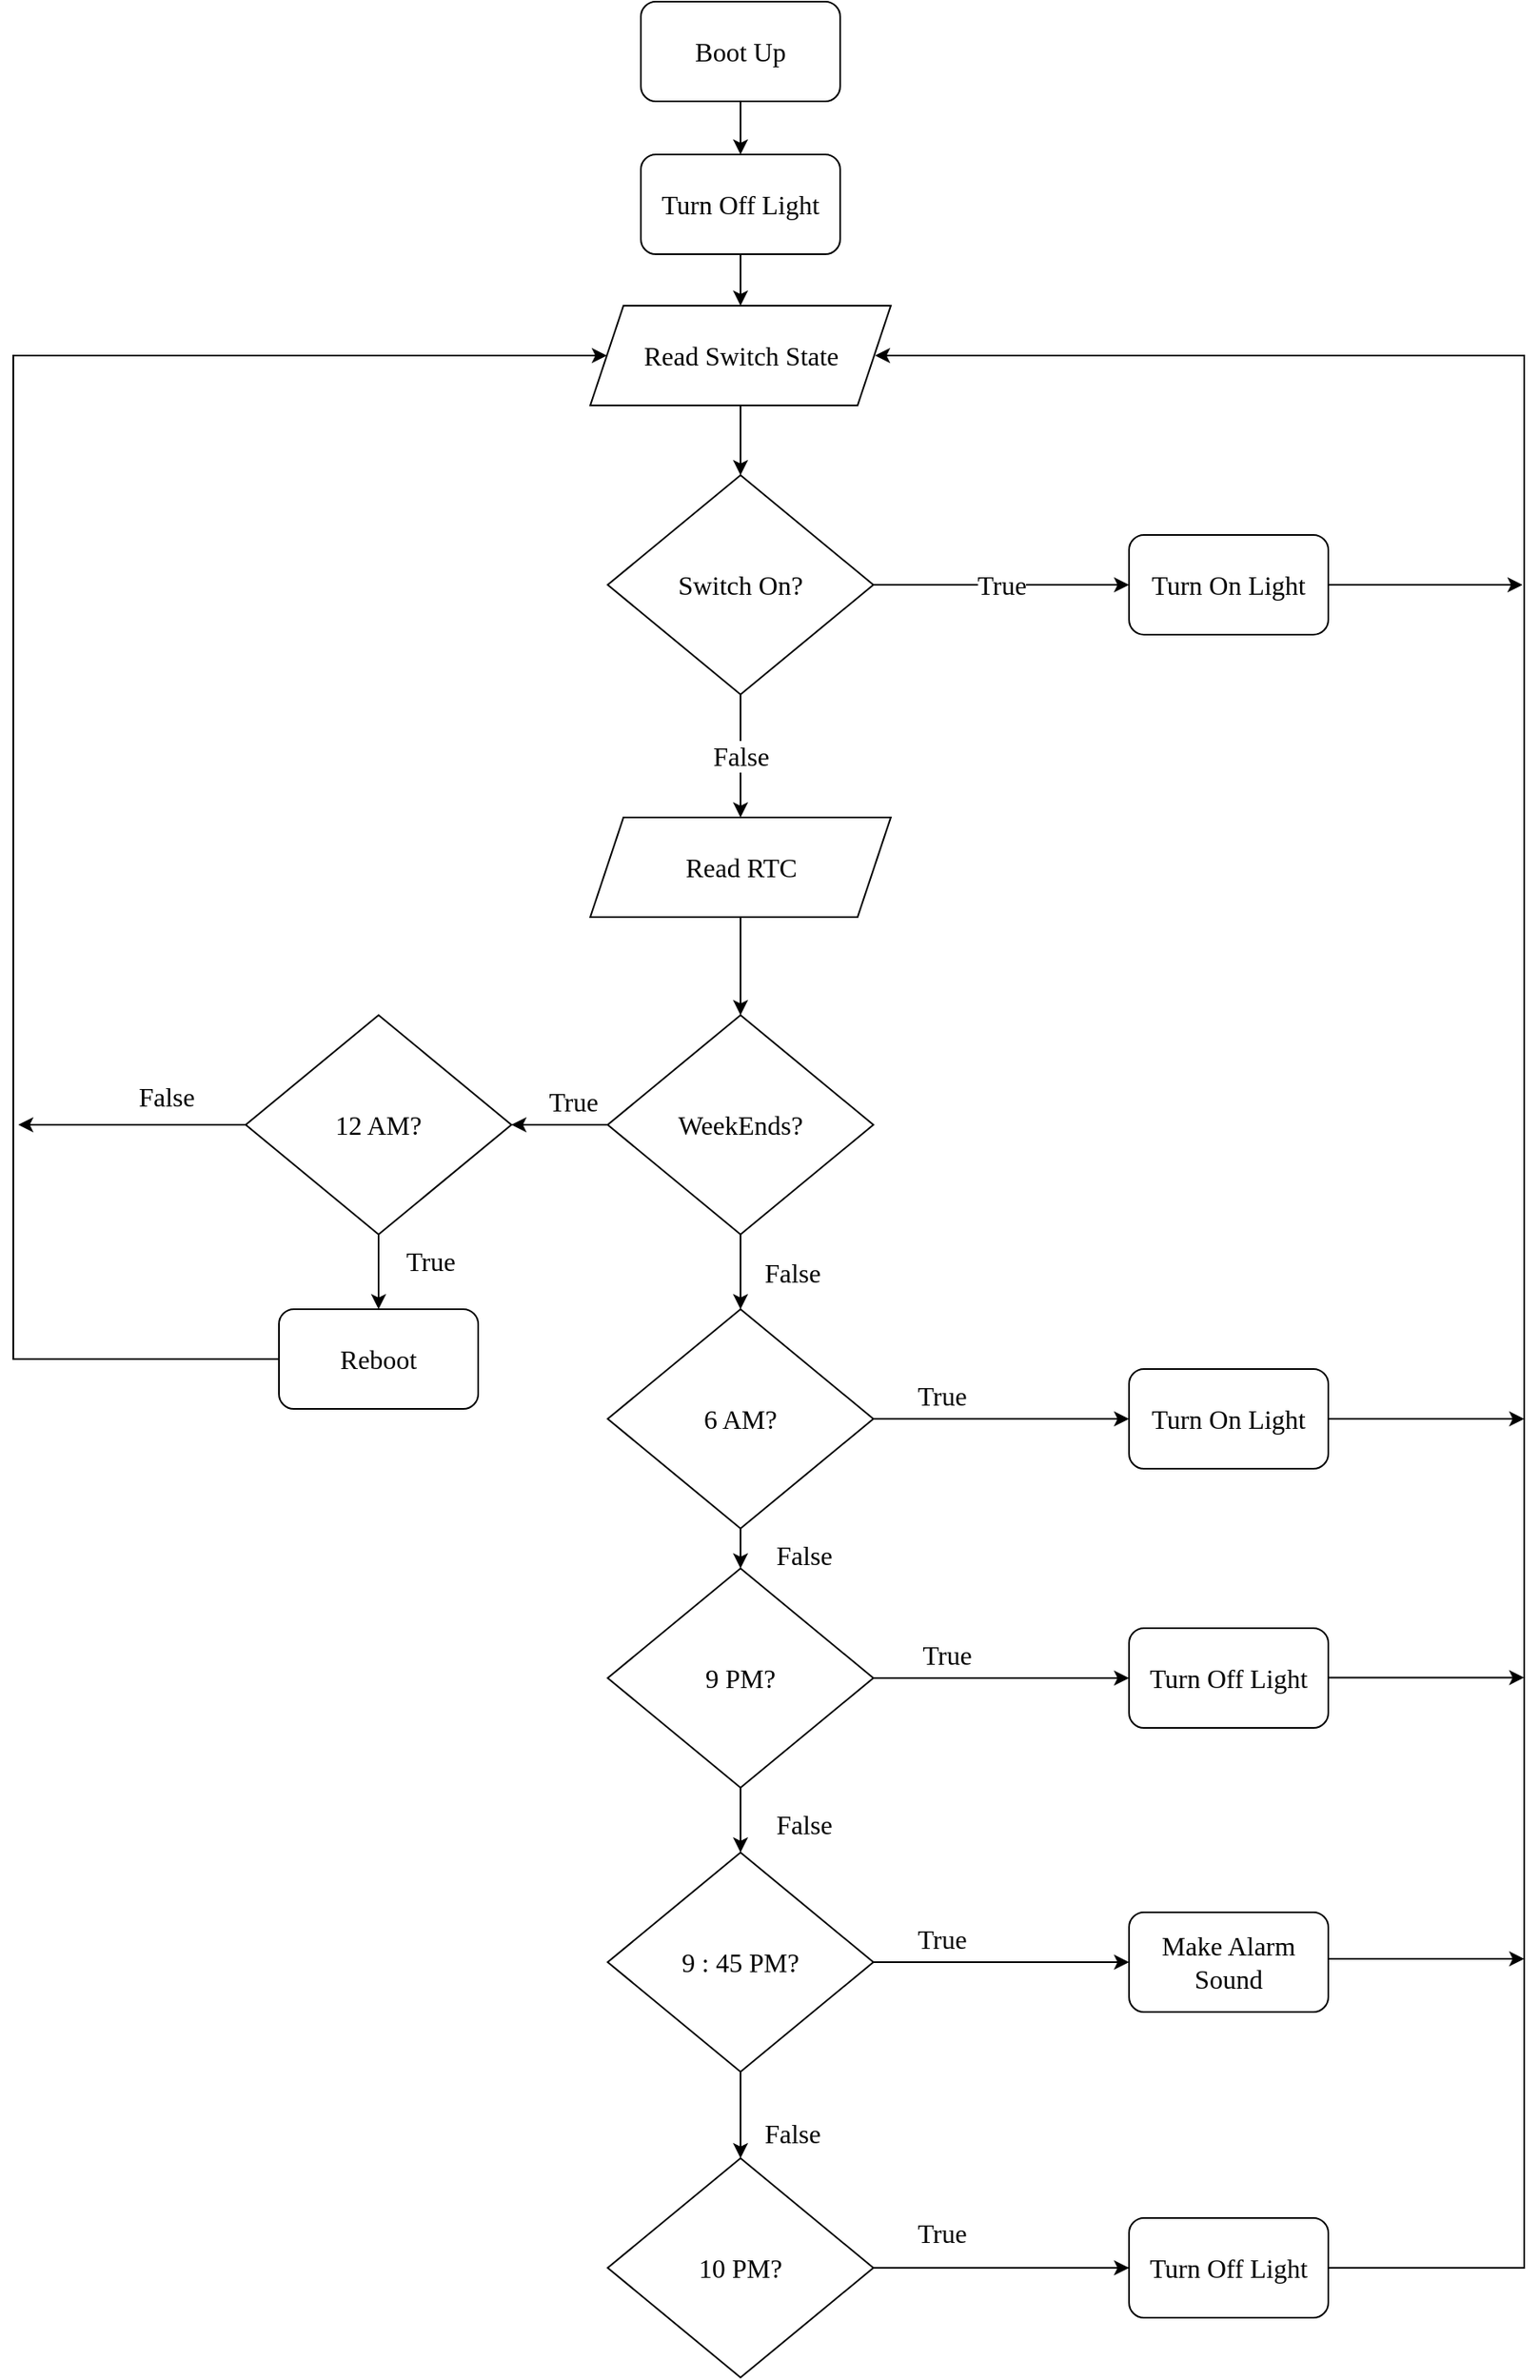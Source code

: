 <mxfile version="20.6.1" type="device"><diagram id="6D2DQTMwo26MbjKN-TZ1" name="Page-1"><mxGraphModel dx="1221" dy="655" grid="0" gridSize="10" guides="1" tooltips="1" connect="1" arrows="1" fold="1" page="1" pageScale="1" pageWidth="1654" pageHeight="1169" math="0" shadow="0"><root><mxCell id="0"/><mxCell id="1" parent="0"/><mxCell id="pt9q1No_ipPdQukrT2KM-121" style="edgeStyle=orthogonalEdgeStyle;rounded=0;orthogonalLoop=1;jettySize=auto;html=1;exitX=0.5;exitY=1;exitDx=0;exitDy=0;fontFamily=Georgia;fontSize=16;" parent="1" source="pt9q1No_ipPdQukrT2KM-7" target="pt9q1No_ipPdQukrT2KM-120" edge="1"><mxGeometry relative="1" as="geometry"/></mxCell><mxCell id="pt9q1No_ipPdQukrT2KM-7" value="&lt;h4 style=&quot;font-size: 16px;&quot;&gt;&lt;span style=&quot;font-weight: normal;&quot;&gt;Boot Up&lt;/span&gt;&lt;/h4&gt;" style="rounded=1;whiteSpace=wrap;html=1;fontFamily=Georgia;fontSize=16;" parent="1" vertex="1"><mxGeometry x="542" y="12" width="120" height="60" as="geometry"/></mxCell><mxCell id="pt9q1No_ipPdQukrT2KM-66" style="edgeStyle=orthogonalEdgeStyle;rounded=0;orthogonalLoop=1;jettySize=auto;html=1;fontFamily=Georgia;fontSize=16;" parent="1" source="pt9q1No_ipPdQukrT2KM-21" target="pt9q1No_ipPdQukrT2KM-65" edge="1"><mxGeometry relative="1" as="geometry"/></mxCell><mxCell id="pt9q1No_ipPdQukrT2KM-21" value="Read Switch State" style="shape=parallelogram;perimeter=parallelogramPerimeter;whiteSpace=wrap;html=1;fixedSize=1;fontFamily=Georgia;fontSize=16;" parent="1" vertex="1"><mxGeometry x="511.5" y="195" width="181" height="60" as="geometry"/></mxCell><mxCell id="pt9q1No_ipPdQukrT2KM-132" style="edgeStyle=orthogonalEdgeStyle;rounded=0;orthogonalLoop=1;jettySize=auto;html=1;exitX=1;exitY=0.5;exitDx=0;exitDy=0;fontFamily=Georgia;fontSize=16;" parent="1" source="pt9q1No_ipPdQukrT2KM-44" edge="1"><mxGeometry relative="1" as="geometry"><mxPoint x="1073" y="363" as="targetPoint"/></mxGeometry></mxCell><mxCell id="pt9q1No_ipPdQukrT2KM-44" value="Turn On Light" style="rounded=1;whiteSpace=wrap;html=1;fontFamily=Georgia;fontSize=16;" parent="1" vertex="1"><mxGeometry x="836" y="333" width="120" height="60" as="geometry"/></mxCell><mxCell id="pt9q1No_ipPdQukrT2KM-67" value="True" style="edgeStyle=orthogonalEdgeStyle;rounded=0;orthogonalLoop=1;jettySize=auto;html=1;entryX=0;entryY=0.5;entryDx=0;entryDy=0;fontFamily=Georgia;fontSize=16;" parent="1" source="pt9q1No_ipPdQukrT2KM-65" target="pt9q1No_ipPdQukrT2KM-44" edge="1"><mxGeometry relative="1" as="geometry"/></mxCell><mxCell id="pt9q1No_ipPdQukrT2KM-78" value="False" style="edgeStyle=orthogonalEdgeStyle;rounded=0;orthogonalLoop=1;jettySize=auto;html=1;entryX=0.5;entryY=0;entryDx=0;entryDy=0;fontFamily=Georgia;fontSize=16;" parent="1" source="pt9q1No_ipPdQukrT2KM-65" target="pt9q1No_ipPdQukrT2KM-70" edge="1"><mxGeometry relative="1" as="geometry"/></mxCell><mxCell id="pt9q1No_ipPdQukrT2KM-65" value="Switch On?" style="rhombus;whiteSpace=wrap;html=1;fontFamily=Georgia;fontSize=16;" parent="1" vertex="1"><mxGeometry x="522" y="297" width="160" height="132" as="geometry"/></mxCell><mxCell id="pt9q1No_ipPdQukrT2KM-75" style="edgeStyle=orthogonalEdgeStyle;rounded=0;orthogonalLoop=1;jettySize=auto;html=1;exitX=0.5;exitY=1;exitDx=0;exitDy=0;fontFamily=Georgia;fontSize=16;" parent="1" source="pt9q1No_ipPdQukrT2KM-70" target="pt9q1No_ipPdQukrT2KM-73" edge="1"><mxGeometry relative="1" as="geometry"/></mxCell><mxCell id="pt9q1No_ipPdQukrT2KM-70" value="Read RTC" style="shape=parallelogram;perimeter=parallelogramPerimeter;whiteSpace=wrap;html=1;fixedSize=1;fontFamily=Georgia;fontSize=16;" parent="1" vertex="1"><mxGeometry x="511.5" y="503" width="181" height="60" as="geometry"/></mxCell><mxCell id="pt9q1No_ipPdQukrT2KM-81" style="edgeStyle=orthogonalEdgeStyle;rounded=0;orthogonalLoop=1;jettySize=auto;html=1;exitX=0;exitY=0.5;exitDx=0;exitDy=0;entryX=1;entryY=0.5;entryDx=0;entryDy=0;fontFamily=Georgia;fontSize=16;entryPerimeter=0;" parent="1" source="pt9q1No_ipPdQukrT2KM-73" target="pt9q1No_ipPdQukrT2KM-82" edge="1"><mxGeometry relative="1" as="geometry"><mxPoint x="435" y="688" as="targetPoint"/></mxGeometry></mxCell><mxCell id="pt9q1No_ipPdQukrT2KM-100" style="edgeStyle=orthogonalEdgeStyle;rounded=0;orthogonalLoop=1;jettySize=auto;html=1;exitX=0.5;exitY=1;exitDx=0;exitDy=0;entryX=0.5;entryY=0;entryDx=0;entryDy=0;fontFamily=Georgia;fontSize=16;" parent="1" source="pt9q1No_ipPdQukrT2KM-73" target="pt9q1No_ipPdQukrT2KM-99" edge="1"><mxGeometry relative="1" as="geometry"/></mxCell><mxCell id="pt9q1No_ipPdQukrT2KM-73" value="WeekEnds?" style="rhombus;whiteSpace=wrap;html=1;fontFamily=Georgia;fontSize=16;" parent="1" vertex="1"><mxGeometry x="522" y="622" width="160" height="132" as="geometry"/></mxCell><mxCell id="pt9q1No_ipPdQukrT2KM-84" style="edgeStyle=orthogonalEdgeStyle;rounded=0;orthogonalLoop=1;jettySize=auto;html=1;exitX=0.5;exitY=1;exitDx=0;exitDy=0;fontFamily=Georgia;fontSize=16;" parent="1" source="pt9q1No_ipPdQukrT2KM-82" target="pt9q1No_ipPdQukrT2KM-83" edge="1"><mxGeometry relative="1" as="geometry"/></mxCell><mxCell id="pt9q1No_ipPdQukrT2KM-95" style="edgeStyle=orthogonalEdgeStyle;rounded=0;orthogonalLoop=1;jettySize=auto;html=1;fontFamily=Georgia;fontSize=16;" parent="1" source="pt9q1No_ipPdQukrT2KM-82" edge="1"><mxGeometry relative="1" as="geometry"><mxPoint x="167" y="688" as="targetPoint"/></mxGeometry></mxCell><mxCell id="pt9q1No_ipPdQukrT2KM-82" value="12 AM?" style="rhombus;whiteSpace=wrap;html=1;fontFamily=Georgia;fontSize=16;" parent="1" vertex="1"><mxGeometry x="304" y="622" width="160" height="132" as="geometry"/></mxCell><mxCell id="pt9q1No_ipPdQukrT2KM-85" style="edgeStyle=orthogonalEdgeStyle;rounded=0;orthogonalLoop=1;jettySize=auto;html=1;entryX=0;entryY=0.5;entryDx=0;entryDy=0;fontFamily=Georgia;fontSize=16;" parent="1" source="pt9q1No_ipPdQukrT2KM-83" target="pt9q1No_ipPdQukrT2KM-21" edge="1"><mxGeometry relative="1" as="geometry"><Array as="points"><mxPoint x="164" y="829"/><mxPoint x="164" y="225"/></Array></mxGeometry></mxCell><mxCell id="pt9q1No_ipPdQukrT2KM-83" value="Reboot" style="rounded=1;whiteSpace=wrap;html=1;fontFamily=Georgia;fontSize=16;" parent="1" vertex="1"><mxGeometry x="324" y="799" width="120" height="60" as="geometry"/></mxCell><mxCell id="pt9q1No_ipPdQukrT2KM-96" value="True" style="text;html=1;align=center;verticalAlign=middle;resizable=0;points=[];autosize=1;strokeColor=none;fillColor=none;fontSize=16;fontFamily=Georgia;" parent="1" vertex="1"><mxGeometry x="389" y="754" width="51" height="31" as="geometry"/></mxCell><mxCell id="pt9q1No_ipPdQukrT2KM-98" value="True" style="text;html=1;align=center;verticalAlign=middle;resizable=0;points=[];autosize=1;strokeColor=none;fillColor=none;fontSize=16;fontFamily=Georgia;" parent="1" vertex="1"><mxGeometry x="475" y="658" width="51" height="31" as="geometry"/></mxCell><mxCell id="pt9q1No_ipPdQukrT2KM-102" style="edgeStyle=orthogonalEdgeStyle;rounded=0;orthogonalLoop=1;jettySize=auto;html=1;entryX=0;entryY=0.5;entryDx=0;entryDy=0;fontFamily=Georgia;fontSize=16;" parent="1" source="pt9q1No_ipPdQukrT2KM-99" target="pt9q1No_ipPdQukrT2KM-101" edge="1"><mxGeometry relative="1" as="geometry"/></mxCell><mxCell id="pt9q1No_ipPdQukrT2KM-106" style="edgeStyle=orthogonalEdgeStyle;rounded=0;orthogonalLoop=1;jettySize=auto;html=1;fontFamily=Georgia;fontSize=16;" parent="1" source="pt9q1No_ipPdQukrT2KM-99" target="pt9q1No_ipPdQukrT2KM-105" edge="1"><mxGeometry relative="1" as="geometry"/></mxCell><mxCell id="pt9q1No_ipPdQukrT2KM-99" value="6 AM?" style="rhombus;whiteSpace=wrap;html=1;fontFamily=Georgia;fontSize=16;" parent="1" vertex="1"><mxGeometry x="522" y="799" width="160" height="132" as="geometry"/></mxCell><mxCell id="pt9q1No_ipPdQukrT2KM-134" style="edgeStyle=orthogonalEdgeStyle;rounded=0;orthogonalLoop=1;jettySize=auto;html=1;fontFamily=Georgia;fontSize=16;" parent="1" source="pt9q1No_ipPdQukrT2KM-101" edge="1"><mxGeometry relative="1" as="geometry"><mxPoint x="1074" y="865" as="targetPoint"/></mxGeometry></mxCell><mxCell id="pt9q1No_ipPdQukrT2KM-101" value="Turn On Light" style="rounded=1;whiteSpace=wrap;html=1;fontFamily=Georgia;fontSize=16;" parent="1" vertex="1"><mxGeometry x="836" y="835" width="120" height="60" as="geometry"/></mxCell><mxCell id="pt9q1No_ipPdQukrT2KM-103" value="True" style="text;html=1;align=center;verticalAlign=middle;resizable=0;points=[];autosize=1;strokeColor=none;fillColor=none;fontSize=16;fontFamily=Georgia;" parent="1" vertex="1"><mxGeometry x="697" y="835" width="51" height="31" as="geometry"/></mxCell><mxCell id="pt9q1No_ipPdQukrT2KM-104" value="False" style="text;html=1;align=center;verticalAlign=middle;resizable=0;points=[];autosize=1;strokeColor=none;fillColor=none;fontSize=16;fontFamily=Georgia;" parent="1" vertex="1"><mxGeometry x="605" y="761" width="55" height="31" as="geometry"/></mxCell><mxCell id="pt9q1No_ipPdQukrT2KM-108" style="edgeStyle=orthogonalEdgeStyle;rounded=0;orthogonalLoop=1;jettySize=auto;html=1;fontFamily=Georgia;fontSize=16;" parent="1" source="pt9q1No_ipPdQukrT2KM-105" target="pt9q1No_ipPdQukrT2KM-107" edge="1"><mxGeometry relative="1" as="geometry"/></mxCell><mxCell id="pt9q1No_ipPdQukrT2KM-110" style="edgeStyle=orthogonalEdgeStyle;rounded=0;orthogonalLoop=1;jettySize=auto;html=1;entryX=0.5;entryY=0;entryDx=0;entryDy=0;fontFamily=Georgia;fontSize=16;" parent="1" source="pt9q1No_ipPdQukrT2KM-105" target="pt9q1No_ipPdQukrT2KM-109" edge="1"><mxGeometry relative="1" as="geometry"/></mxCell><mxCell id="pt9q1No_ipPdQukrT2KM-105" value="9 PM?" style="rhombus;whiteSpace=wrap;html=1;fontFamily=Georgia;fontSize=16;" parent="1" vertex="1"><mxGeometry x="522" y="955" width="160" height="132" as="geometry"/></mxCell><mxCell id="pt9q1No_ipPdQukrT2KM-107" value="Turn Off Light" style="rounded=1;whiteSpace=wrap;html=1;fontFamily=Georgia;fontSize=16;" parent="1" vertex="1"><mxGeometry x="836" y="991" width="120" height="60" as="geometry"/></mxCell><mxCell id="pt9q1No_ipPdQukrT2KM-112" style="edgeStyle=orthogonalEdgeStyle;rounded=0;orthogonalLoop=1;jettySize=auto;html=1;entryX=0;entryY=0.5;entryDx=0;entryDy=0;fontFamily=Georgia;fontSize=16;" parent="1" source="pt9q1No_ipPdQukrT2KM-109" target="pt9q1No_ipPdQukrT2KM-111" edge="1"><mxGeometry relative="1" as="geometry"/></mxCell><mxCell id="pt9q1No_ipPdQukrT2KM-114" style="edgeStyle=orthogonalEdgeStyle;rounded=0;orthogonalLoop=1;jettySize=auto;html=1;entryX=0.5;entryY=0;entryDx=0;entryDy=0;fontFamily=Georgia;fontSize=16;" parent="1" source="pt9q1No_ipPdQukrT2KM-109" target="pt9q1No_ipPdQukrT2KM-113" edge="1"><mxGeometry relative="1" as="geometry"/></mxCell><mxCell id="pt9q1No_ipPdQukrT2KM-109" value="9 : 45 PM?" style="rhombus;whiteSpace=wrap;html=1;fontFamily=Georgia;fontSize=16;" parent="1" vertex="1"><mxGeometry x="522" y="1126" width="160" height="132" as="geometry"/></mxCell><mxCell id="pt9q1No_ipPdQukrT2KM-111" value="Make Alarm Sound" style="rounded=1;whiteSpace=wrap;html=1;fontFamily=Georgia;fontSize=16;" parent="1" vertex="1"><mxGeometry x="836" y="1162" width="120" height="60" as="geometry"/></mxCell><mxCell id="pt9q1No_ipPdQukrT2KM-116" style="edgeStyle=orthogonalEdgeStyle;rounded=0;orthogonalLoop=1;jettySize=auto;html=1;fontFamily=Georgia;fontSize=16;" parent="1" source="pt9q1No_ipPdQukrT2KM-113" target="pt9q1No_ipPdQukrT2KM-115" edge="1"><mxGeometry relative="1" as="geometry"/></mxCell><mxCell id="pt9q1No_ipPdQukrT2KM-119" style="edgeStyle=orthogonalEdgeStyle;rounded=0;orthogonalLoop=1;jettySize=auto;html=1;fontFamily=Georgia;fontSize=16;" parent="1" source="pt9q1No_ipPdQukrT2KM-113" edge="1"><mxGeometry relative="1" as="geometry"><mxPoint x="683" y="225" as="targetPoint"/><Array as="points"><mxPoint x="1074" y="1376"/><mxPoint x="1074" y="225"/></Array></mxGeometry></mxCell><mxCell id="pt9q1No_ipPdQukrT2KM-113" value="10 PM?" style="rhombus;whiteSpace=wrap;html=1;fontFamily=Georgia;fontSize=16;" parent="1" vertex="1"><mxGeometry x="522" y="1310" width="160" height="132" as="geometry"/></mxCell><mxCell id="pt9q1No_ipPdQukrT2KM-115" value="Turn Off Light" style="rounded=1;whiteSpace=wrap;html=1;fontFamily=Georgia;fontSize=16;" parent="1" vertex="1"><mxGeometry x="836" y="1346" width="120" height="60" as="geometry"/></mxCell><mxCell id="pt9q1No_ipPdQukrT2KM-122" style="edgeStyle=orthogonalEdgeStyle;rounded=0;orthogonalLoop=1;jettySize=auto;html=1;entryX=0.5;entryY=0;entryDx=0;entryDy=0;fontFamily=Georgia;fontSize=16;" parent="1" source="pt9q1No_ipPdQukrT2KM-120" target="pt9q1No_ipPdQukrT2KM-21" edge="1"><mxGeometry relative="1" as="geometry"/></mxCell><mxCell id="pt9q1No_ipPdQukrT2KM-120" value="Turn Off Light" style="rounded=1;whiteSpace=wrap;html=1;fontFamily=Georgia;fontSize=16;" parent="1" vertex="1"><mxGeometry x="542" y="104" width="120" height="60" as="geometry"/></mxCell><mxCell id="pt9q1No_ipPdQukrT2KM-135" style="edgeStyle=orthogonalEdgeStyle;rounded=0;orthogonalLoop=1;jettySize=auto;html=1;fontFamily=Georgia;fontSize=16;" parent="1" edge="1"><mxGeometry relative="1" as="geometry"><mxPoint x="956" y="1020.72" as="sourcePoint"/><mxPoint x="1074" y="1020.72" as="targetPoint"/></mxGeometry></mxCell><mxCell id="pt9q1No_ipPdQukrT2KM-136" style="edgeStyle=orthogonalEdgeStyle;rounded=0;orthogonalLoop=1;jettySize=auto;html=1;fontFamily=Georgia;fontSize=16;" parent="1" edge="1"><mxGeometry relative="1" as="geometry"><mxPoint x="956" y="1190" as="sourcePoint"/><mxPoint x="1074" y="1190" as="targetPoint"/></mxGeometry></mxCell><mxCell id="pt9q1No_ipPdQukrT2KM-137" value="False" style="text;html=1;align=center;verticalAlign=middle;resizable=0;points=[];autosize=1;strokeColor=none;fillColor=none;fontSize=16;fontFamily=Georgia;" parent="1" vertex="1"><mxGeometry x="228" y="655" width="55" height="31" as="geometry"/></mxCell><mxCell id="UlvThkNrLJwZfN9kfiFI-1" value="True" style="text;html=1;align=center;verticalAlign=middle;resizable=0;points=[];autosize=1;strokeColor=none;fillColor=none;fontSize=16;fontFamily=Georgia;" vertex="1" parent="1"><mxGeometry x="700" y="991" width="51" height="31" as="geometry"/></mxCell><mxCell id="UlvThkNrLJwZfN9kfiFI-2" value="True" style="text;html=1;align=center;verticalAlign=middle;resizable=0;points=[];autosize=1;strokeColor=none;fillColor=none;fontSize=16;fontFamily=Georgia;" vertex="1" parent="1"><mxGeometry x="697" y="1162" width="51" height="31" as="geometry"/></mxCell><mxCell id="UlvThkNrLJwZfN9kfiFI-3" value="True" style="text;html=1;align=center;verticalAlign=middle;resizable=0;points=[];autosize=1;strokeColor=none;fillColor=none;fontSize=16;fontFamily=Georgia;" vertex="1" parent="1"><mxGeometry x="697" y="1339" width="51" height="31" as="geometry"/></mxCell><mxCell id="UlvThkNrLJwZfN9kfiFI-4" value="False" style="text;html=1;align=center;verticalAlign=middle;resizable=0;points=[];autosize=1;strokeColor=none;fillColor=none;fontSize=16;fontFamily=Georgia;" vertex="1" parent="1"><mxGeometry x="612" y="931" width="55" height="31" as="geometry"/></mxCell><mxCell id="UlvThkNrLJwZfN9kfiFI-5" value="False" style="text;html=1;align=center;verticalAlign=middle;resizable=0;points=[];autosize=1;strokeColor=none;fillColor=none;fontSize=16;fontFamily=Georgia;" vertex="1" parent="1"><mxGeometry x="612" y="1093" width="55" height="31" as="geometry"/></mxCell><mxCell id="UlvThkNrLJwZfN9kfiFI-6" value="False" style="text;html=1;align=center;verticalAlign=middle;resizable=0;points=[];autosize=1;strokeColor=none;fillColor=none;fontSize=16;fontFamily=Georgia;" vertex="1" parent="1"><mxGeometry x="605" y="1279" width="55" height="31" as="geometry"/></mxCell></root></mxGraphModel></diagram></mxfile>